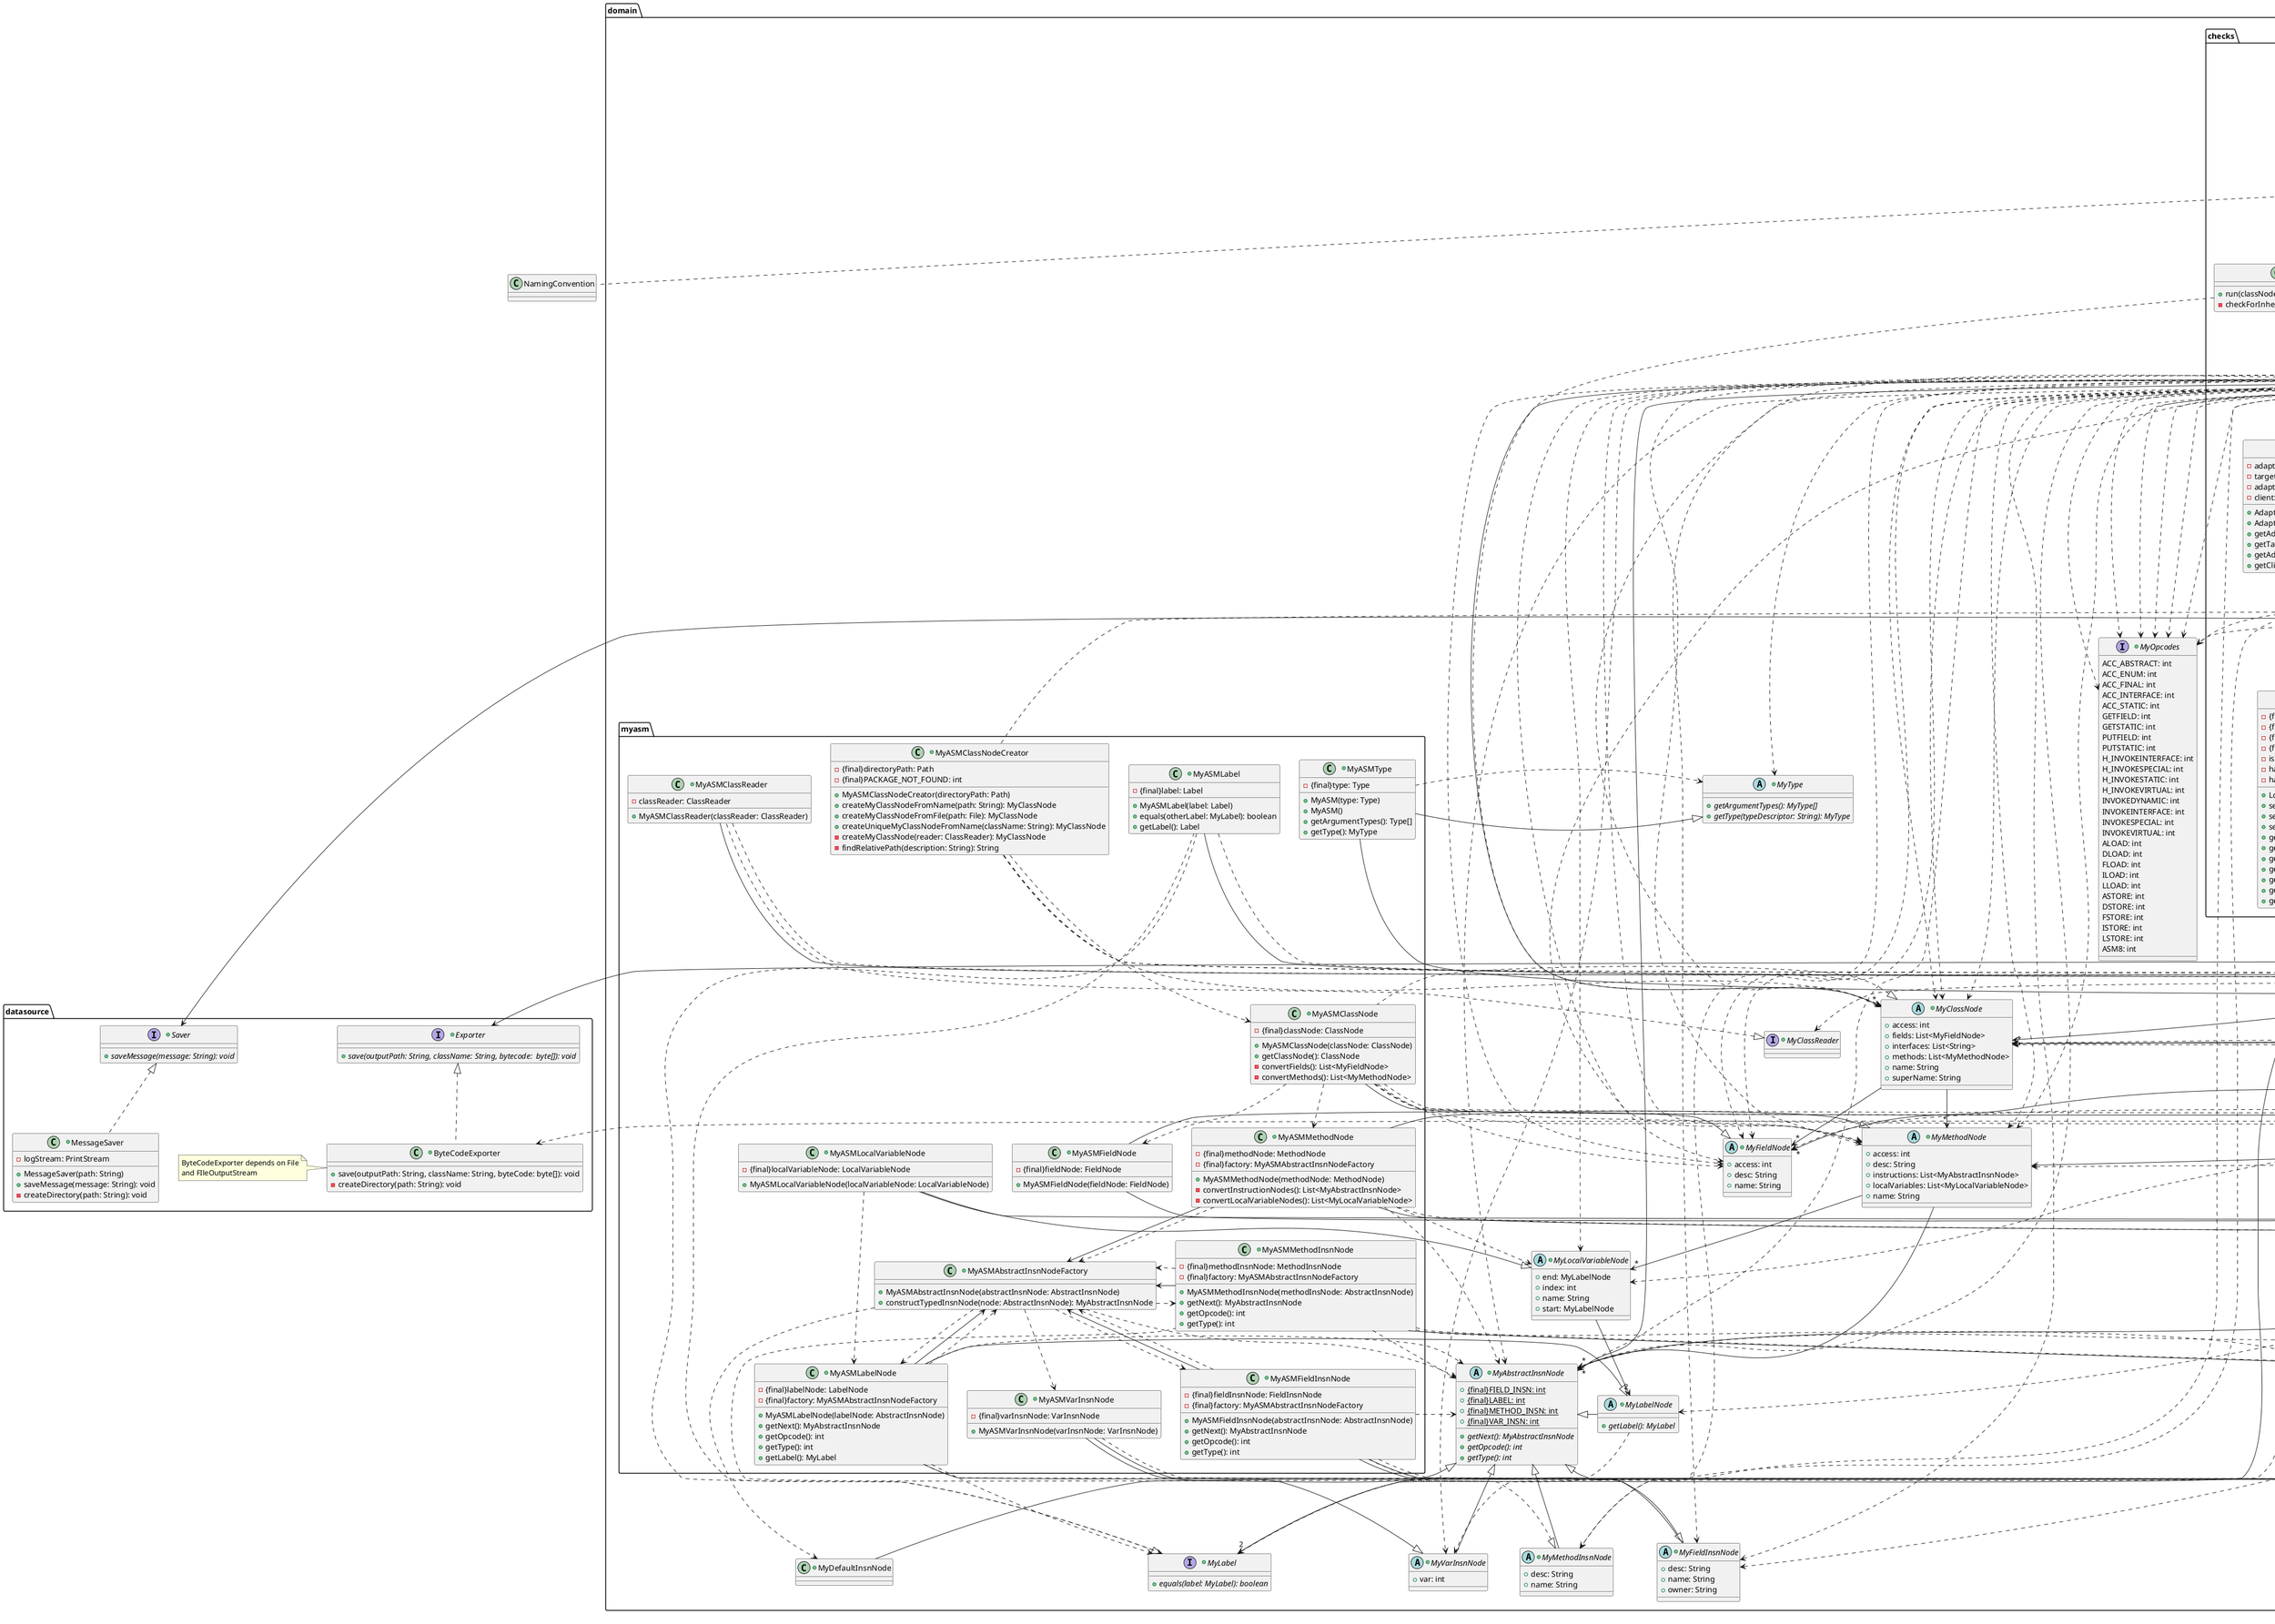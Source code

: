 @startuml
package presentation {
    +class ANSIColors {
        // lots of color constants
    }


    +class LinterMain {
        -saver: Saver
        -linter: Linter
        +LinterMain()
        -lint(): void
        -promptUserForDirectory(): String
        -promptUserForOutputFileName(): String
        -promptUserForChecks(): List<LintType>
        -validateUserSelectedChecks(checks: String): List<LintType>
        -prettyPrint(Messages: List<Message>): void
        -saveToFile(message: String): void
    }

    }

package domain {

   package checks{
        +class AdapterPattern {
            -myClassNodes: List<MyClassNode>
            -classNames: List<String>
            -interfaceNames: Set<String>

            +AdapterPattern(classNodes: List<MyClassNode>)
            +run(classNode: MyClassNode): List<Message>
            -findAdapterPatterns(): List<AdapterPatternClasses>
            -getImplementedInterfaces(myClassNode: MyClassNode): List<String>
            -getNotJavaClassFieldTypes(myClassNode: MyClassNode): List<String>
            -fieldTypeIsClass(fieldType: String): boolean
            -findAdapterPatternClients(possibleAdapterPatterns: List<AdapterPatternClasses>): List<AdapterPatternClasses>
            -findImplementedInterfaces(className: String): List<String>
            -getAdapterPatternClassesForInterface(interfaceName: String,
            possibleAdapterPatterns: List<AdapterPatternClasses>, myClassNode: MyClassNode): List<AdapterPatternClasses>
            -createMessages(adapterPatterns: List<AdapterPatternClasses>): List<Message>
        }

         +class AdapterPatternClasses {
                -adapter: String
                -target: String
                -adaptee: String
                -client: String

                +AdapterPatternClasses(adapter: String, target: String, adaptee: String, client: String)
                +AdapterPatternClasses(adapter: String, taret: String, adaptee: String)
                +getAdapter(): String
                +getTarget(): String
                +getAdaptee(): String
                +getClient(): String
        }

        +interface Check {
            +{abstract}run(classNode: MyClassNode): List<Message>
        }

        +class CompositionOverInheritance {
            +run(classNode: MyClassNode): List<Message>
            -checkForInheritance(classNode: MyClassNode): List<Message>
        }

        +class DetectUnusedFields {
           -{final}classNodes: List<MyClassNode>
           -{final}fieldUsageMap: Map<MyFieldNode, Boolean>
           -{final}fieldToClass: Map<MyFieldNode, MyClassNode>
           -{final}nameToFieldNode: Map<String, MyFieldNode>

           +DetectUnusedFields(classNodes: List<MyClassNode>)
           +run(classNode: MyClassNode): List<Message>
           +getNamesToDelete(): List<String>
           -detectAllUnusedFields(classNodes: List<MyClassNode>): void
           -populateFieldMaps(): void
           -generateUnusedMessages(): List<Message>
       }

        +class FinalLocalVariables {
            -{static}{final}STORE_OPCODES: Set<Integer>
            -localVariableManager: LocalVariableManager

            +FinalLocalVariables()
            +run(classNode: MyClassNode): List<Message>
            -checkMethodForFinalLocalVariables(myMethodNode: MyMethodNode): void
            -handleValueStored(localVariableInfo: LocalVariableInfo): void
            -createMessagesForMethod(className: String, methodName: String): List<Message>
        }

        +class HiddenFields {
            +run(classNode: MyClassNode): List<Message>
            -checkFieldHiding(classNode: MyClassNode): List<Message>
        }

        +class LocalVariableInfo {
            -{final}name: String
            -{final}firstLabel: MyLabel
            -{final}lastLabel: MyLabel
            -{final}index: int
            -isInScope: boolean
            -hasBeenStored: boolean
            -hasBeenStoredOnce: boolean

            +LocalVariableInfo(name: String, firstLabel: MyLabel, lastLabel: MyLabel, index: int)
            +setIsInScope(isInScope: boolean): void
            +setHasBeenStored(hasBeenStored: boolean): void
            +setHasBeenStoredOnce(hasBeenStoredOnce: boolean): void
            +getName(): String
            +getFirstLabel(): MyLabel
            +getLastLabel(): MyLabel
            +getIndex(): int
            +getIsInScope(): boolean
            +getHasBeenStored(): boolean
            +getHasBeenStoredOnce(): boolean
        }

        +class LocalVariableManager {
            -{static}{final}STORE_OPCODES: Set<Integer>
            -{static}{final}LOAD_OPCODES: Set<Integer>
            -localVariables: Set<LocalVariableInfo>
            -parameters: Set<LocalVariableInfo>
            -createdVariables: Set<LocalVariableInfo>
            -prevInsnIsLabel: boolean
            -prevInsn: MyAbstractInsnNode

            +LocalVariableManager(myMethodNode: MyMethodNode)
            +updateVariableScopes(insn: MyAbstractInsnNode): void
            -setInScopeVariables(insn: MyAbstractInsnNode, localVariables: Set<LocalVariableInfo>): void
            -setOutOfScopeVariables(insn: MyAbstractInsnNode, localVariables: Set<LocalVariableInfo>): void
            +addCreatedVariable(myAbstractInsnNode: MyAbstractInsnNode): void
            +isCreatedVariable(myAbstractInsnNode: MyAbstractInsnNode): boolean
            +isParameter(myAbstractInsnNode: MyAbstractInsnNode): boolean
            +getVariableAtIndex(index: int): LocalVariableInfo
            +getHasBeenStoredOnce(): Set<LocalVariableInfo>
        }

         +class NamingConventionCheck {
            +run(classNode: MyClassNode): List<Message>
            -checkClassName(classNode: MyClassNode): Message
            -checkFieldNames(classNode: MyClassNode): List<Message>
            -checkMethodName(classNode: MyClassNode): List<Message>
            -invalidCamelCase(name: String): boolean
            -invalidPascalCase(name: String): boolean
            -isAllCaps(fieldName: String): boolean
        }

        +class PrincipleOfLeastKnowledge {
            -{static}{final}METHOD_OPCODES: Set<Integer>
            -{final}instructionStack: Stack<MyAbstractInsnNode>
            +run(classNode: MyClassNode): List<Message>
            -checkMethod(myMethodNode: MyMethodNode): List<String>
            -isConstructor(myAbstractInsnNode: MyAbstractInsnNode): boolean
            -getInvalidReceiverNode(myAbstractInsnNode: MyAbstractInsnNode, localVariableManager: LocalVariableManager): String
            -removeMethodArgument(): void
            -createMessagesForMethod(messageTexts: List<String>, className: String): List<Message>
        }

        +class ProgramInterfaceNotImplementation {
            -{final}classNodeCreator: MyClassNodeCreator
            +ProgramInterfaceNotImplementation(nodeCreator: MyClassNodeCreator)
            +run(classNode: MyClassNode): List<Message>
            -checkImplementInterface(classNode: MyClassNode): List<Message>
            -getClassName(desc: String): String
            -isPrimitive(desc: String): boolean
            -isJavaAPIClass(className: String): boolean
            -readJavaDefinedClass(classNode: MyClassNode, classNamePath: String , field: MyFieldNode, invalidUses: List<Message>): void
            -readUserDefinedClass(classNode: MyClassNode, classNamePath: String , field: MyFieldNode, invalidUses: List<Message>): void
            -implementsInterfaceOrExtendsClass(fieldClassNode: MyClassNode): boolean
            -checkIfAbstract(superName: String): boolean
        }

        +class StrategyPattern {
            -{final}myClassNodeCreator: MyClassNodeCreator
            +StrategyPattern(creator: MyClassNodeCreator)
            +run(classNode: MyClassNode): List<Message>
            -checkForStrategyPattern(classNode: MyClassNode): List<Message>
            -checkFieldForStrategyPattern(field: MyFieldNode, classNode: MyClassNode): Message
            -fieldIsAbstractAndValidClass(name: String): boolean
            -fieldIsAbstractType(classNode: MyClassNode): boolean
            -findSetter(classNode: MyClassNode, fieldName: String, fieldType: String): String
        }

        +class TemplateMethodPattern {
            +run(classNode: MyClassNode): List<Message>
            -detectTemplateMethod(myClassNode: MyClassNode): List<Message>
            -containsAbstractMethodCall(instructions: List<MyAbstractInsnNode>, methods: List<MyMethodNode>): boolean
            -similarAbstractMethodInsn(methodInsnNode: MethodInsnNode, methodNode: MyMethodNode): boolean
            -isAMethodCall(node: MyAbstractInsnNode): boolean
        }
    }

    package transformations{
        +class DeleteUnusedFields {
             - modifiedClassNodes: List<ClassNode>
             - outputPath: String
             - byteCodeExporter: Exporter

             + DeleteUnusedFields(path: String)
             + run(classNodes: List<MyClassNode>): List<Message>
             - deleteUnusedFields(classNode: ClassNode, fieldsToDelete: List<String>): ClassNode
             - exportModifiedClassNodes(): List<Message>
        }

        +class FieldsRemover {
             - {final}fieldsToRemove: List<String>
             + FieldsRemover(api: int, cv: ClassVisitor, fieldsToRemove: List<String>)
             + visitField(access: int, name: String, descriptor: String, signature: String, value: Object): FieldVisitor
             + visitMethod(access: int, name: String, descriptor: String, signature: String, exceptions: String[]): MethodVisitor
        }

       -class CustomMethodVisitor {
             - fieldsToRemove: List<String>
             + CustomMethodVisitor(api: int, mv: MethodVisitor, fieldsToRemove: List<String>)
             + visitFieldInsn(opcode: int, owner: String, name: String, descriptor: String): void
       }

       +interface Transformation {
            +{abstract} run(classNodes: List<ClassNode>): List<Message>
       }
    }

    package myasm {
        +class MyASMAbstractInsnNodeFactory{
            +MyASMAbstractInsnNode(abstractInsnNode: AbstractInsnNode)
            +constructTypedInsnNode(node: AbstractInsnNode): MyAbstractInsnNode
        }

        +class MyASMClassNode{
            -{final}classNode: ClassNode
            +MyASMClassNode(classNode: ClassNode)
            +getClassNode(): ClassNode
            -convertFields(): List<MyFieldNode>
            -convertMethods(): List<MyMethodNode>
        }

        +class MyASMClassNodeCreator {
            -{final}directoryPath: Path
            -{final}PACKAGE_NOT_FOUND: int
            +MyASMClassNodeCreator(directoryPath: Path)
            +createMyClassNodeFromName(path: String): MyClassNode
            +createMyClassNodeFromFile(path: File): MyClassNode
            +createUniqueMyClassNodeFromName(className: String): MyClassNode
            -createMyClassNode(reader: ClassReader): MyClassNode
            -findRelativePath(description: String): String
        }

        +class MyASMFieldInsnNode{
            -{final}fieldInsnNode: FieldInsnNode
            -{final}factory: MyASMAbstractInsnNodeFactory
            +MyASMFieldInsnNode(abstractInsnNode: AbstractInsnNode)
            +getNext(): MyAbstractInsnNode
            +getOpcode(): int
            +getType(): int
        }

        +class MyASMClassReader{
            -classReader: ClassReader

            +MyASMClassReader(classReader: ClassReader)
        }

        +class MyASMFieldNode {
            -{final}fieldNode: FieldNode
            +MyASMFieldNode(fieldNode: FieldNode)
        }

        +class MyASMLabel{
            -{final}label: Label
            +MyASMLabel(label: Label)
            +equals(otherLabel: MyLabel): boolean
            +getLabel(): Label
        }

        +class MyASMLabelNode {
            -{final}labelNode: LabelNode
            -{final}factory: MyASMAbstractInsnNodeFactory
            +MyASMLabelNode(labelNode: AbstractInsnNode)
            +getNext(): MyAbstractInsnNode
            +getOpcode(): int
            +getType(): int
            +getLabel(): MyLabel
        }

        +class MyASMLocalVariableNode{
           -{final}localVariableNode: LocalVariableNode
           +MyASMLocalVariableNode(localVariableNode: LocalVariableNode)
        }

        +class MyASMMethodInsnNode{
            -{final}methodInsnNode: MethodInsnNode
            -{final}factory: MyASMAbstractInsnNodeFactory
            +MyASMMethodInsnNode(methodInsNode: AbstractInsnNode)
            +getNext(): MyAbstractInsnNode
            +getOpcode(): int
            +getType(): int
        }

        +class MyASMMethodNode{
            -{final}methodNode: MethodNode
            -{final}factory: MyASMAbstractInsnNodeFactory
            +MyASMMethodNode(methodNode: MethodNode)
            -convertInstructionNodes(): List<MyAbstractInsnNode>
            -convertLocalVariableNodes(): List<MyLocalVariableNode>
        }

        +class MyASMType {
            -{final}type: Type
            +MyASM(type: Type)
            +MyASM()
            +getArgumentTypes(): Type[]
            +getType(): MyType
        }

        +class MyASMVarInsnNode {
            -{final}varInsnNode: VarInsnNode
            +MyASMVarInsnNode(varInsnNode: VarInsnNode)
        }
    }

     +class Linter {
        - creator: MyClassNodeCreator
        - myClassNodes: List<MyClassNode>
        - checkTypeToCheck: Map<LintType, Check>
        - transformationTypeToTransformation: Map<LintType, Transformation>

        + Linter(classPaths: List<String>, myClassNodeCreator: MyClassNodeCreator, outputPath: String)
        + runSelectedChecks(lintTypes: Set<LintType>): List<Message>
        + runSelectedTransformations(transformations: Set<LintType>): List<Message>
        - populateTransformMap(outputPath: String): void
        - populateCheckMap(): void
        - createClassNodes(classPaths: List<String>): List<MyClassNode>
        - runCheckOnAllNodes(lintType: LintType): List<Message>
        }

    +enum LintType {
        HIDDEN_FIELDS,
        NAMING_CONVENTION,
        FINAL_LOCAL_VARIABLES,
        UNUSED_FIELD,
        INTERFACE_OVER_IMPLEMENTATION,
        COMPOSITION_OVER_INHERITANCE,
        PLK,
        TEMPLATE_METHOD_PATTERN,
        STRATEGY_PATTERN,
        ADAPTER_PATTERN
    }

    +class Message {
        -checkType: LintType
        -message: String
        -classOfInterest: String
        +Message(checkType: LintType, classOfInterest: String, message: String)
        +getLintType(): LintType
        +getMessage(): String
        +getClassOfInterest(): String
    }

    +class MyClassNodeCreator {
        +createMyClassNode(path: String): MyClassNode
    }

    +abstract class MyAbstractInsnNode {
        +{static}{final}FIELD_INSN: int
        +{static}{final}LABEL: int
        +{static}{final}METHOD_INSN: int
        +{static}{final}VAR_INSN: int
        +{abstract}getNext(): MyAbstractInsnNode
        +{abstract}getOpcode(): int
        +{abstract}getType(): int

    }

    +abstract class MyClassNode {
        +access: int
        +fields: List<MyFieldNode>
        +interfaces: List<String>
        +methods: List<MyMethodNode>
        +name: String
        +superName: String
    }

    +interface MyClassReader {
    }

    +abstract class MyFieldNode {
        +access: int
        +desc: String
        +name: String
    }

    +interface MyLabel {
        +{abstract}equals(label: MyLabel): boolean
    }

    +abstract class MyMethodNode {
        +access: int
        +desc: String
        +instructions: List<MyAbstractInsnNode>
        +localVariables: List<MyLocalVariableNode>
        +name: String
    }

    +abstract class MyLocalVariableNode {
        +end: MyLabelNode
        +index: int
        +name: String
        +start: MyLabelNode
    }

    +abstract class MyLabelNode{
        +{abstract}getLabel(): MyLabel
    }

    +abstract class MyMethodInsnNode{
        +desc: String
        +name: String
    }

    +abstract class MyVarInsnNode {
           +var: int
       }

    +abstract class MyFieldInsnNode{
        +desc: String
        +name: String
        +owner: String
    }

    +class MyDefaultInsnNode{

    }

    +abstract class MyType {
        +{abstract}getArgumentTypes(): MyType[]
        +{abstract}getType(typeDescriptor: String): MyType
    }

    +interface MyOpcodes {
        ACC_ABSTRACT: int
        ACC_ENUM: int
        ACC_FINAL: int
        ACC_INTERFACE: int
        ACC_STATIC: int
        GETFIELD: int
        GETSTATIC: int
        PUTFIELD: int
        PUTSTATIC: int
        H_INVOKEINTERFACE: int
        H_INVOKESPECIAL: int
        H_INVOKESTATIC: int
        H_INVOKEVIRTUAL: int
        INVOKEDYNAMIC: int
        INVOKEINTERFACE: int
        INVOKESPECIAL: int
        INVOKEVIRTUAL: int
        ALOAD: int
        DLOAD: int
        FLOAD: int
        ILOAD: int
        LLOAD: int
        ASTORE: int
        DSTORE: int
        FSTORE: int
        ISTORE: int
        LSTORE: int
        ASM8: int
    }
}

package datasource {
    +interface Saver {
        +{abstract} saveMessage(message: String): void
    }
    +class MessageSaver implements Saver {
        -logStream: PrintStream
        +MessageSaver(path: String)
        +saveMessage(message: String): void
        -createDirectory(path: String): void
    }

    +interface Exporter{
        +{abstract}save(outputPath: String, className: String, bytecode:  byte[]): void
    }

    +class ByteCodeExporter{
        +save(outputPath: String, className: String, byteCode: byte[]): void
        -createDirectory(path: String): void
    }
    note left of ByteCodeExporter
        ByteCodeExporter depends on File
        and FIleOutputStream
    end note
    ByteCodeExporter .up.|> Exporter
}

package org.objectweb.asm {
    +class AbstractInsnNode {
    }
    +class ClassNode {
    }
    +class ClassReader {
    }
    +class FieldNode {
    }
    +class Label {
    }
    +class LabelNode {
    }
    +class LocalVariableNode{
    }
    +class MethodInsnNode{
    }
    +class MethodNode {
    }
    +class VarInsnNode {
    }
    +class FieldInsnNode{
    }
   +class MethodVisitor{
   }
   +class ClassVisitor{
   }
   +class MethodVisitor{
   }
   +class ClassWriter{
   }
}

LinterMain ..> ANSIColors
LinterMain ..> LintType
LinterMain ..> Message
LinterMain --> Linter
LinterMain ..> Linter
LinterMain ..> MyClassNodeCreator
LinterMain --> Saver

Linter -> "*"LintType
Linter --> "*"Check
Linter ..> Check
Linter --> MyClassNodeCreator
Linter -> "*" MyClassNode
Linter ..> LintType
Linter .up.> Message
Linter -->"*" Transformation
Linter ...> Transformation


Message --> LintType

MyASMClassNode ..up|> MyClassNode
MyASMClassReader .up|> MyClassReader
MyASMFieldNode -up|> MyFieldNode
MyASMLabel ..up|> MyLabel
MyASMLabelNode -|> MyLabelNode
MyASMLocalVariableNode -up|> MyLocalVariableNode
MyASMMethodInsnNode ..up|> MyMethodInsnNode
MyMethodInsnNode -up-|> MyAbstractInsnNode
MyASMMethodNode -up-|> MyMethodNode
MyASMVarInsnNode -up|> MyVarInsnNode
MyLabelNode -|> MyAbstractInsnNode
MyVarInsnNode -up-|> MyAbstractInsnNode
MyASMFieldInsnNode -up-|> MyFieldInsnNode
MyFieldInsnNode -up-|> MyAbstractInsnNode
MyDefaultInsnNode -up-|> MyAbstractInsnNode

MyASMAbstractInsnNodeFactory ..> MyAbstractInsnNode
MyASMAbstractInsnNodeFactory ..> MyASMFieldInsnNode
MyASMAbstractInsnNodeFactory ..> MyASMLabelNode
MyASMAbstractInsnNodeFactory ..> MyASMMethodInsnNode
MyASMAbstractInsnNodeFactory ..> MyASMVarInsnNode
MyASMAbstractInsnNodeFactory ..> MyDefaultInsnNode

Check .up> Message
Check --> domain.MyClassNode
Check <|.. AdapterPattern
Check <|.. FinalLocalVariables
Check <|.. PrincipleOfLeastKnowledge
Check <|.. HiddenFields
Check <|.. ProgramInterfaceNotImplementation
Check <|.. TemplateMethodPattern
Check <|.. StrategyPattern
Check <|.. NamingConvention
Check <|.. CompositionOverInheritance
Check <|.. DetectUnusedFields

MyClassNodeCreator ..> MyClassNode
MyClassNodeCreator ..> MyClassReader

StrategyPattern ..> LintType
StrategyPattern ..> Message
StrategyPattern ..> MyAbstractInsnNode
StrategyPattern --> MyClassNodeCreator
StrategyPattern ..> MyClassNode
StrategyPattern ..> MyFieldNode
StrategyPattern ..> MyFieldInsnNode
StrategyPattern ..> MyMethodNode
StrategyPattern ..> MyOpcodes

TemplateMethodPattern ..> LintType
TemplateMethodPattern ..> MyAbstractInsnNode
TemplateMethodPattern ..> MyMethodNode
TemplateMethodPattern ..> MyMethodInsnNode
TemplateMethodPattern ..> MyClassNode
TemplateMethodPattern ..> MyOpcodes
TemplateMethodPattern ..> Message

CompositionOverInheritance ..> Message
CompositionOverInheritance ..> MyClassNode

NamingConventionCheck ..> Message
NamingConventionCheck ..> MyClassNode
NamingConventionCheck ..> MyFieldNode
NamingConventionCheck ..> MyMethodNode
NamingConventionCheck ..> MyOpcodes

AdapterPattern ..> AdapterPatternClasses
AdapterPattern ..> LintType
AdapterPattern ..> Message
AdapterPattern -->"*" MyClassNode
AdapterPattern ..> MyFieldNode

FinalLocalVariables ..> LintType
FinalLocalVariables ..> LocalVariableInfo
FinalLocalVariables --> LocalVariableManager
FinalLocalVariables ..> LocalVariableManager
FinalLocalVariables ..> Message
FinalLocalVariables ..> MyAbstractInsnNode
FinalLocalVariables ..> MyMethodNode
FinalLocalVariables ..> MyOpcodes

HiddenFields ..> MyClassNode
HiddenFields ..> MyFieldNode
HiddenFields ..> MyLocalVariableNode
HiddenFields ..> MyMethodNode
HiddenFields ..> Message

LocalVariableInfo -->"2" MyLabel

LocalVariableManager -->"*" LocalVariableInfo
LocalVariableManager ..> LocalVariableInfo
LocalVariableManager --> MyAbstractInsnNode
LocalVariableManager ..> MyLabel
LocalVariableManager ..> MyLabelNode
LocalVariableManager ..> MyLocalVariableNode
LocalVariableManager ..> MyOpcodes
LocalVariableManager ..> MyVarInsnNode

PrincipleOfLeastKnowledge ..> LintType
PrincipleOfLeastKnowledge ..> LocalVariableManager
PrincipleOfLeastKnowledge ..> Message
PrincipleOfLeastKnowledge -->"*" MyAbstractInsnNode
PrincipleOfLeastKnowledge ..> MyFieldInsnNode
PrincipleOfLeastKnowledge ..> MyMethodNode
PrincipleOfLeastKnowledge ..> MyMethodInsnNode
PrincipleOfLeastKnowledge ..> MyOpcodes
PrincipleOfLeastKnowledge ..> MyType
PrincipleOfLeastKnowledge ..> MyVarInsnNode

ProgramInterfaceNotImplementation ..> Message
ProgramInterfaceNotImplementation ..> MyClassNode
ProgramInterfaceNotImplementation --> MyClassNodeCreator
ProgramInterfaceNotImplementation ..> MyFieldNode
ProgramInterfaceNotImplementation ..> MyOpcodes
ProgramInterfaceNotImplementation ..> LintType

DetectUnusedFields --->"*" MyClassNode
DetectUnusedFields ->"*" MyFieldNode
DetectUnusedFields -> MyMethodNode
DetectUnusedFields .> MyAbstractInsnNode
DetectUnusedFields .> MyFieldInsnNode
DetectUnusedFields ..> MyOpcodes
DetectUnusedFields ..> Message

DeleteUnusedFields .up.|> Transformation
DeleteUnusedFields .> org.objectweb.asm.ClassNode
DeleteUnusedFields -> "*"org.objectweb.asm.ClassNode
DeleteUnusedFields .> FieldsRemover
DeleteUnusedFields -> Exporter
DeleteUnusedFields ..> ByteCodeExporter
DeleteUnusedFields ..> org.objectweb.asm.ClassWriter
DeleteUnusedFields .> MyClassNode
DeleteUnusedFields ..> DetectUnusedFields
Transformation .> Message

CustomMethodVisitor -|> org.objectweb.asm.MethodVisitor
CustomMethodVisitor .> org.objectweb.asm.MethodVisitor
FieldsRemover -|> org.objectweb.asm.ClassVisitor
FieldsRemover .> org.objectweb.asm.ClassVisitor
FieldsRemover -> CustomMethodVisitor
FieldsRemover .> CustomMethodVisitor
FieldsRemover ..> org.objectweb.asm.FieldVisitor
FieldsRemover .> org.objectweb.asm.MethodVisitor

MyASMClassNode --> ClassNode
MyASMClassNode ..> ClassNode
MyASMClassNode ..> FieldNode
MyASMClassNode ..> MethodNode
MyASMClassNode ..> MyASMFieldNode
MyASMClassNode ..> MyFieldNode
MyASMClassNode ..> MyASMMethodNode
MyASMClassNode ..> MyMethodNode

MyASMClassNodeCreator ..|> MyClassNodeCreator
MyASMClassNodeCreator ..> ClassNode
MyASMClassNodeCreator ..> ClassReader
MyASMClassNodeCreator ..> MyClassNode
MyASMClassNodeCreator ..> MyASMClassNode

MyASMClassReader --> org.objectweb.asm.ClassReader
MyASMClassReader ..> org.objectweb.asm.ClassReader

MyASMFieldInsnNode ..> AbstractInsnNode
MyASMFieldInsnNode --> FieldInsnNode
MyASMFieldInsnNode ..> FieldInsnNode
MyASMFieldInsnNode --> MyASMAbstractInsnNodeFactory
MyASMFieldInsnNode ..> MyASMAbstractInsnNodeFactory
MyASMFieldInsnNode ..> MyAbstractInsnNode

MyASMFieldNode --> FieldNode

MyASMLabel ..> MyLabel
MyASMLabel --> Label
MyASMLabel ..> Label

MyASMLabelNode ..> AbstractInsnNode
MyASMLabelNode --> LabelNode
MyASMLabelNode --> MyASMAbstractInsnNodeFactory
MyASMLabelNode ..> MyASMAbstractInsnNodeFactory
MyASMLabelNode ..> MyAbstractInsnNode
MyASMLabelNode ..> MyLabel

MyASMLocalVariableNode -down--> LocalVariableNode
MyASMLocalVariableNode .down..> MyASMLabelNode

MyASMMethodInsnNode ..> AbstractInsnNode
MyASMMethodInsnNode -> MethodInsnNode
MyASMMethodInsnNode ..> MethodInsnNode
MyASMMethodInsnNode ..> MyAbstractInsnNode
MyASMMethodInsnNode -> MyASMAbstractInsnNodeFactory
MyASMMethodInsnNode ..> MyASMAbstractInsnNodeFactory

MyASMMethodNode --> MethodNode
MyASMMethodNode ..> MethodNode
MyASMMethodNode --> MyASMAbstractInsnNodeFactory
MyASMMethodNode ..> MyASMAbstractInsnNodeFactory
MyASMMethodNode ..> MyAbstractInsnNode
MyASMMethodNode ..> MyLocalVariableNode

MyASMType -|> MyType
MyASMType ..> MyType
MyASMType --> Type

MyASMVarInsnNode --> org.objectweb.asm.VarInsnNode
MyASMVarInsnNode ..> org.objectweb.asm.VarInsnNode

MyClassNode -->"*" MyFieldNode
MyClassNode -->"*" MyMethodNode

MyLabelNode ..> MyLabel

MyLocalVariableNode -->"2" MyLabelNode

MyMethodNode -->"*" MyAbstractInsnNode
MyMethodNode -->"*" MyLocalVariableNode
@enduml
